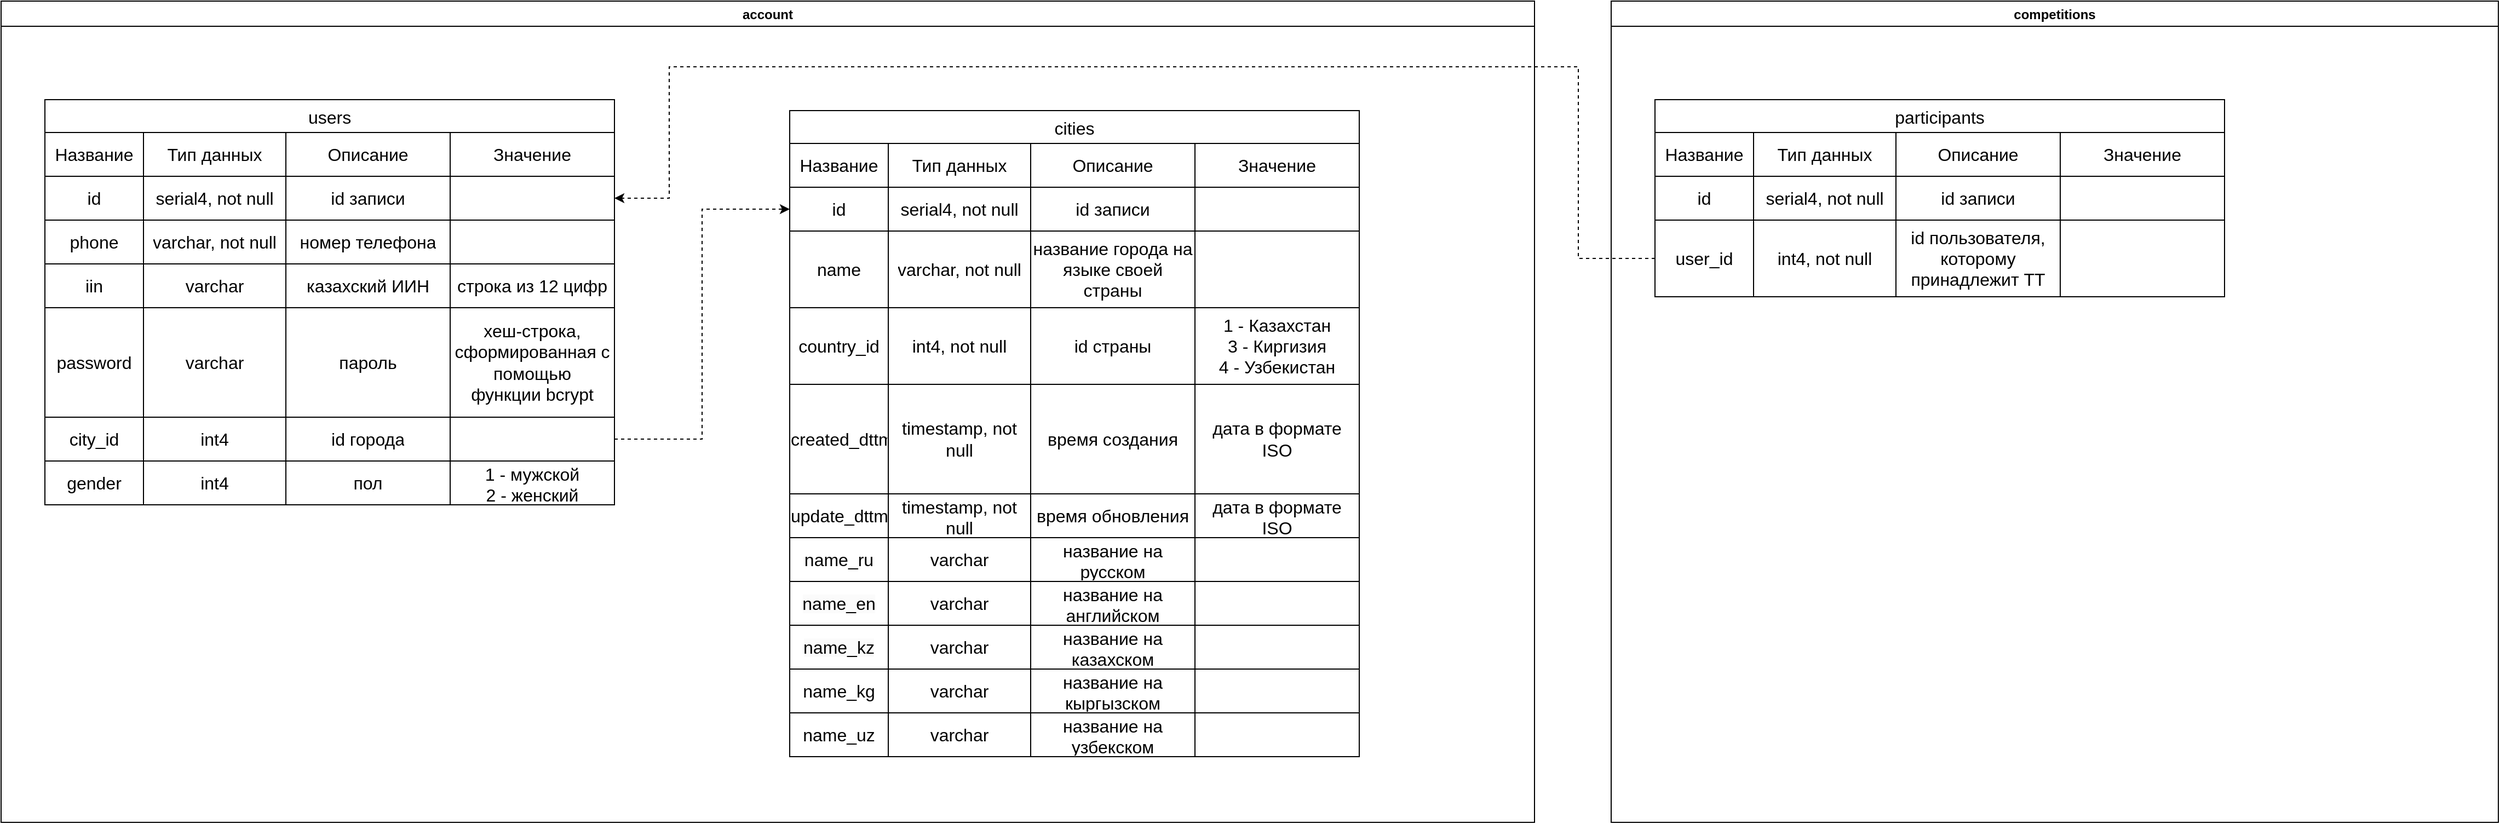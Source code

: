<mxfile version="22.1.0" type="github">
  <diagram name="Page-1" id="s9iHEeASPoNRu3L-WTxD">
    <mxGraphModel dx="3500" dy="1887" grid="1" gridSize="10" guides="1" tooltips="1" connect="1" arrows="1" fold="1" page="1" pageScale="1" pageWidth="1200" pageHeight="1920" math="0" shadow="0">
      <root>
        <mxCell id="0" />
        <mxCell id="1" parent="0" />
        <mxCell id="6F6NSymSrJlGYqcI9fX4-1" value="account" style="swimlane;" vertex="1" parent="1">
          <mxGeometry x="90" y="100" width="1400" height="750" as="geometry" />
        </mxCell>
        <mxCell id="6F6NSymSrJlGYqcI9fX4-2" value="users" style="shape=table;startSize=30;container=1;collapsible=0;childLayout=tableLayout;strokeColor=default;fontSize=16;" vertex="1" parent="6F6NSymSrJlGYqcI9fX4-1">
          <mxGeometry x="40" y="90" width="520" height="370" as="geometry" />
        </mxCell>
        <mxCell id="6F6NSymSrJlGYqcI9fX4-31" style="shape=tableRow;horizontal=0;startSize=0;swimlaneHead=0;swimlaneBody=0;strokeColor=inherit;top=0;left=0;bottom=0;right=0;collapsible=0;dropTarget=0;fillColor=none;points=[[0,0.5],[1,0.5]];portConstraint=eastwest;fontSize=16;" vertex="1" parent="6F6NSymSrJlGYqcI9fX4-2">
          <mxGeometry y="30" width="520" height="40" as="geometry" />
        </mxCell>
        <mxCell id="6F6NSymSrJlGYqcI9fX4-32" value="Название" style="shape=partialRectangle;html=1;whiteSpace=wrap;connectable=0;strokeColor=inherit;overflow=hidden;fillColor=none;top=0;left=0;bottom=0;right=0;pointerEvents=1;fontSize=16;" vertex="1" parent="6F6NSymSrJlGYqcI9fX4-31">
          <mxGeometry width="90" height="40" as="geometry">
            <mxRectangle width="90" height="40" as="alternateBounds" />
          </mxGeometry>
        </mxCell>
        <mxCell id="6F6NSymSrJlGYqcI9fX4-33" value="Тип данных" style="shape=partialRectangle;html=1;whiteSpace=wrap;connectable=0;strokeColor=inherit;overflow=hidden;fillColor=none;top=0;left=0;bottom=0;right=0;pointerEvents=1;fontSize=16;" vertex="1" parent="6F6NSymSrJlGYqcI9fX4-31">
          <mxGeometry x="90" width="130" height="40" as="geometry">
            <mxRectangle width="130" height="40" as="alternateBounds" />
          </mxGeometry>
        </mxCell>
        <mxCell id="6F6NSymSrJlGYqcI9fX4-34" value="Описание" style="shape=partialRectangle;html=1;whiteSpace=wrap;connectable=0;strokeColor=inherit;overflow=hidden;fillColor=none;top=0;left=0;bottom=0;right=0;pointerEvents=1;fontSize=16;" vertex="1" parent="6F6NSymSrJlGYqcI9fX4-31">
          <mxGeometry x="220" width="150" height="40" as="geometry">
            <mxRectangle width="150" height="40" as="alternateBounds" />
          </mxGeometry>
        </mxCell>
        <mxCell id="6F6NSymSrJlGYqcI9fX4-35" value="Значение" style="shape=partialRectangle;html=1;whiteSpace=wrap;connectable=0;strokeColor=inherit;overflow=hidden;fillColor=none;top=0;left=0;bottom=0;right=0;pointerEvents=1;fontSize=16;" vertex="1" parent="6F6NSymSrJlGYqcI9fX4-31">
          <mxGeometry x="370" width="150" height="40" as="geometry">
            <mxRectangle width="150" height="40" as="alternateBounds" />
          </mxGeometry>
        </mxCell>
        <mxCell id="6F6NSymSrJlGYqcI9fX4-3" value="" style="shape=tableRow;horizontal=0;startSize=0;swimlaneHead=0;swimlaneBody=0;strokeColor=inherit;top=0;left=0;bottom=0;right=0;collapsible=0;dropTarget=0;fillColor=none;points=[[0,0.5],[1,0.5]];portConstraint=eastwest;fontSize=16;" vertex="1" parent="6F6NSymSrJlGYqcI9fX4-2">
          <mxGeometry y="70" width="520" height="40" as="geometry" />
        </mxCell>
        <mxCell id="6F6NSymSrJlGYqcI9fX4-4" value="id" style="shape=partialRectangle;html=1;whiteSpace=wrap;connectable=0;strokeColor=inherit;overflow=hidden;fillColor=none;top=0;left=0;bottom=0;right=0;pointerEvents=1;fontSize=16;" vertex="1" parent="6F6NSymSrJlGYqcI9fX4-3">
          <mxGeometry width="90" height="40" as="geometry">
            <mxRectangle width="90" height="40" as="alternateBounds" />
          </mxGeometry>
        </mxCell>
        <mxCell id="6F6NSymSrJlGYqcI9fX4-5" value="serial4, not null" style="shape=partialRectangle;html=1;whiteSpace=wrap;connectable=0;strokeColor=inherit;overflow=hidden;fillColor=none;top=0;left=0;bottom=0;right=0;pointerEvents=1;fontSize=16;" vertex="1" parent="6F6NSymSrJlGYqcI9fX4-3">
          <mxGeometry x="90" width="130" height="40" as="geometry">
            <mxRectangle width="130" height="40" as="alternateBounds" />
          </mxGeometry>
        </mxCell>
        <mxCell id="6F6NSymSrJlGYqcI9fX4-25" value="id записи" style="shape=partialRectangle;html=1;whiteSpace=wrap;connectable=0;strokeColor=inherit;overflow=hidden;fillColor=none;top=0;left=0;bottom=0;right=0;pointerEvents=1;fontSize=16;" vertex="1" parent="6F6NSymSrJlGYqcI9fX4-3">
          <mxGeometry x="220" width="150" height="40" as="geometry">
            <mxRectangle width="150" height="40" as="alternateBounds" />
          </mxGeometry>
        </mxCell>
        <mxCell id="6F6NSymSrJlGYqcI9fX4-36" style="shape=partialRectangle;html=1;whiteSpace=wrap;connectable=0;strokeColor=inherit;overflow=hidden;fillColor=none;top=0;left=0;bottom=0;right=0;pointerEvents=1;fontSize=16;" vertex="1" parent="6F6NSymSrJlGYqcI9fX4-3">
          <mxGeometry x="370" width="150" height="40" as="geometry">
            <mxRectangle width="150" height="40" as="alternateBounds" />
          </mxGeometry>
        </mxCell>
        <mxCell id="6F6NSymSrJlGYqcI9fX4-7" value="" style="shape=tableRow;horizontal=0;startSize=0;swimlaneHead=0;swimlaneBody=0;strokeColor=inherit;top=0;left=0;bottom=0;right=0;collapsible=0;dropTarget=0;fillColor=none;points=[[0,0.5],[1,0.5]];portConstraint=eastwest;fontSize=16;" vertex="1" parent="6F6NSymSrJlGYqcI9fX4-2">
          <mxGeometry y="110" width="520" height="40" as="geometry" />
        </mxCell>
        <mxCell id="6F6NSymSrJlGYqcI9fX4-8" value="phone" style="shape=partialRectangle;html=1;whiteSpace=wrap;connectable=0;strokeColor=inherit;overflow=hidden;fillColor=none;top=0;left=0;bottom=0;right=0;pointerEvents=1;fontSize=16;" vertex="1" parent="6F6NSymSrJlGYqcI9fX4-7">
          <mxGeometry width="90" height="40" as="geometry">
            <mxRectangle width="90" height="40" as="alternateBounds" />
          </mxGeometry>
        </mxCell>
        <mxCell id="6F6NSymSrJlGYqcI9fX4-9" value="varchar, not null" style="shape=partialRectangle;html=1;whiteSpace=wrap;connectable=0;strokeColor=inherit;overflow=hidden;fillColor=none;top=0;left=0;bottom=0;right=0;pointerEvents=1;fontSize=16;" vertex="1" parent="6F6NSymSrJlGYqcI9fX4-7">
          <mxGeometry x="90" width="130" height="40" as="geometry">
            <mxRectangle width="130" height="40" as="alternateBounds" />
          </mxGeometry>
        </mxCell>
        <mxCell id="6F6NSymSrJlGYqcI9fX4-26" value="номер телефона" style="shape=partialRectangle;html=1;whiteSpace=wrap;connectable=0;strokeColor=inherit;overflow=hidden;fillColor=none;top=0;left=0;bottom=0;right=0;pointerEvents=1;fontSize=16;" vertex="1" parent="6F6NSymSrJlGYqcI9fX4-7">
          <mxGeometry x="220" width="150" height="40" as="geometry">
            <mxRectangle width="150" height="40" as="alternateBounds" />
          </mxGeometry>
        </mxCell>
        <mxCell id="6F6NSymSrJlGYqcI9fX4-37" style="shape=partialRectangle;html=1;whiteSpace=wrap;connectable=0;strokeColor=inherit;overflow=hidden;fillColor=none;top=0;left=0;bottom=0;right=0;pointerEvents=1;fontSize=16;" vertex="1" parent="6F6NSymSrJlGYqcI9fX4-7">
          <mxGeometry x="370" width="150" height="40" as="geometry">
            <mxRectangle width="150" height="40" as="alternateBounds" />
          </mxGeometry>
        </mxCell>
        <mxCell id="6F6NSymSrJlGYqcI9fX4-11" value="" style="shape=tableRow;horizontal=0;startSize=0;swimlaneHead=0;swimlaneBody=0;strokeColor=inherit;top=0;left=0;bottom=0;right=0;collapsible=0;dropTarget=0;fillColor=none;points=[[0,0.5],[1,0.5]];portConstraint=eastwest;fontSize=16;" vertex="1" parent="6F6NSymSrJlGYqcI9fX4-2">
          <mxGeometry y="150" width="520" height="40" as="geometry" />
        </mxCell>
        <mxCell id="6F6NSymSrJlGYqcI9fX4-12" value="iin" style="shape=partialRectangle;html=1;whiteSpace=wrap;connectable=0;strokeColor=inherit;overflow=hidden;fillColor=none;top=0;left=0;bottom=0;right=0;pointerEvents=1;fontSize=16;" vertex="1" parent="6F6NSymSrJlGYqcI9fX4-11">
          <mxGeometry width="90" height="40" as="geometry">
            <mxRectangle width="90" height="40" as="alternateBounds" />
          </mxGeometry>
        </mxCell>
        <mxCell id="6F6NSymSrJlGYqcI9fX4-13" value="varchar" style="shape=partialRectangle;html=1;whiteSpace=wrap;connectable=0;strokeColor=inherit;overflow=hidden;fillColor=none;top=0;left=0;bottom=0;right=0;pointerEvents=1;fontSize=16;" vertex="1" parent="6F6NSymSrJlGYqcI9fX4-11">
          <mxGeometry x="90" width="130" height="40" as="geometry">
            <mxRectangle width="130" height="40" as="alternateBounds" />
          </mxGeometry>
        </mxCell>
        <mxCell id="6F6NSymSrJlGYqcI9fX4-27" value="казахский ИИН" style="shape=partialRectangle;html=1;whiteSpace=wrap;connectable=0;strokeColor=inherit;overflow=hidden;fillColor=none;top=0;left=0;bottom=0;right=0;pointerEvents=1;fontSize=16;" vertex="1" parent="6F6NSymSrJlGYqcI9fX4-11">
          <mxGeometry x="220" width="150" height="40" as="geometry">
            <mxRectangle width="150" height="40" as="alternateBounds" />
          </mxGeometry>
        </mxCell>
        <mxCell id="6F6NSymSrJlGYqcI9fX4-38" value="строка из 12 цифр" style="shape=partialRectangle;html=1;whiteSpace=wrap;connectable=0;strokeColor=inherit;overflow=hidden;fillColor=none;top=0;left=0;bottom=0;right=0;pointerEvents=1;fontSize=16;" vertex="1" parent="6F6NSymSrJlGYqcI9fX4-11">
          <mxGeometry x="370" width="150" height="40" as="geometry">
            <mxRectangle width="150" height="40" as="alternateBounds" />
          </mxGeometry>
        </mxCell>
        <mxCell id="6F6NSymSrJlGYqcI9fX4-16" style="shape=tableRow;horizontal=0;startSize=0;swimlaneHead=0;swimlaneBody=0;strokeColor=inherit;top=0;left=0;bottom=0;right=0;collapsible=0;dropTarget=0;fillColor=none;points=[[0,0.5],[1,0.5]];portConstraint=eastwest;fontSize=16;" vertex="1" parent="6F6NSymSrJlGYqcI9fX4-2">
          <mxGeometry y="190" width="520" height="100" as="geometry" />
        </mxCell>
        <mxCell id="6F6NSymSrJlGYqcI9fX4-17" value="password" style="shape=partialRectangle;html=1;whiteSpace=wrap;connectable=0;strokeColor=inherit;overflow=hidden;fillColor=none;top=0;left=0;bottom=0;right=0;pointerEvents=1;fontSize=16;" vertex="1" parent="6F6NSymSrJlGYqcI9fX4-16">
          <mxGeometry width="90" height="100" as="geometry">
            <mxRectangle width="90" height="100" as="alternateBounds" />
          </mxGeometry>
        </mxCell>
        <mxCell id="6F6NSymSrJlGYqcI9fX4-18" value="varchar" style="shape=partialRectangle;html=1;whiteSpace=wrap;connectable=0;strokeColor=inherit;overflow=hidden;fillColor=none;top=0;left=0;bottom=0;right=0;pointerEvents=1;fontSize=16;" vertex="1" parent="6F6NSymSrJlGYqcI9fX4-16">
          <mxGeometry x="90" width="130" height="100" as="geometry">
            <mxRectangle width="130" height="100" as="alternateBounds" />
          </mxGeometry>
        </mxCell>
        <mxCell id="6F6NSymSrJlGYqcI9fX4-28" value="пароль" style="shape=partialRectangle;html=1;whiteSpace=wrap;connectable=0;strokeColor=inherit;overflow=hidden;fillColor=none;top=0;left=0;bottom=0;right=0;pointerEvents=1;fontSize=16;" vertex="1" parent="6F6NSymSrJlGYqcI9fX4-16">
          <mxGeometry x="220" width="150" height="100" as="geometry">
            <mxRectangle width="150" height="100" as="alternateBounds" />
          </mxGeometry>
        </mxCell>
        <mxCell id="6F6NSymSrJlGYqcI9fX4-39" value="хеш-строка, сформированная с помощью функции&amp;nbsp;bcrypt" style="shape=partialRectangle;html=1;whiteSpace=wrap;connectable=0;strokeColor=inherit;overflow=hidden;fillColor=none;top=0;left=0;bottom=0;right=0;pointerEvents=1;fontSize=16;" vertex="1" parent="6F6NSymSrJlGYqcI9fX4-16">
          <mxGeometry x="370" width="150" height="100" as="geometry">
            <mxRectangle width="150" height="100" as="alternateBounds" />
          </mxGeometry>
        </mxCell>
        <mxCell id="6F6NSymSrJlGYqcI9fX4-19" style="shape=tableRow;horizontal=0;startSize=0;swimlaneHead=0;swimlaneBody=0;strokeColor=inherit;top=0;left=0;bottom=0;right=0;collapsible=0;dropTarget=0;fillColor=none;points=[[0,0.5],[1,0.5]];portConstraint=eastwest;fontSize=16;" vertex="1" parent="6F6NSymSrJlGYqcI9fX4-2">
          <mxGeometry y="290" width="520" height="40" as="geometry" />
        </mxCell>
        <mxCell id="6F6NSymSrJlGYqcI9fX4-20" value="city_id" style="shape=partialRectangle;html=1;whiteSpace=wrap;connectable=0;strokeColor=inherit;overflow=hidden;fillColor=none;top=0;left=0;bottom=0;right=0;pointerEvents=1;fontSize=16;" vertex="1" parent="6F6NSymSrJlGYqcI9fX4-19">
          <mxGeometry width="90" height="40" as="geometry">
            <mxRectangle width="90" height="40" as="alternateBounds" />
          </mxGeometry>
        </mxCell>
        <mxCell id="6F6NSymSrJlGYqcI9fX4-21" value="int4" style="shape=partialRectangle;html=1;whiteSpace=wrap;connectable=0;strokeColor=inherit;overflow=hidden;fillColor=none;top=0;left=0;bottom=0;right=0;pointerEvents=1;fontSize=16;" vertex="1" parent="6F6NSymSrJlGYqcI9fX4-19">
          <mxGeometry x="90" width="130" height="40" as="geometry">
            <mxRectangle width="130" height="40" as="alternateBounds" />
          </mxGeometry>
        </mxCell>
        <mxCell id="6F6NSymSrJlGYqcI9fX4-29" value="id города" style="shape=partialRectangle;html=1;whiteSpace=wrap;connectable=0;strokeColor=inherit;overflow=hidden;fillColor=none;top=0;left=0;bottom=0;right=0;pointerEvents=1;fontSize=16;" vertex="1" parent="6F6NSymSrJlGYqcI9fX4-19">
          <mxGeometry x="220" width="150" height="40" as="geometry">
            <mxRectangle width="150" height="40" as="alternateBounds" />
          </mxGeometry>
        </mxCell>
        <mxCell id="6F6NSymSrJlGYqcI9fX4-40" style="shape=partialRectangle;html=1;whiteSpace=wrap;connectable=0;strokeColor=inherit;overflow=hidden;fillColor=none;top=0;left=0;bottom=0;right=0;pointerEvents=1;fontSize=16;" vertex="1" parent="6F6NSymSrJlGYqcI9fX4-19">
          <mxGeometry x="370" width="150" height="40" as="geometry">
            <mxRectangle width="150" height="40" as="alternateBounds" />
          </mxGeometry>
        </mxCell>
        <mxCell id="6F6NSymSrJlGYqcI9fX4-22" style="shape=tableRow;horizontal=0;startSize=0;swimlaneHead=0;swimlaneBody=0;strokeColor=inherit;top=0;left=0;bottom=0;right=0;collapsible=0;dropTarget=0;fillColor=none;points=[[0,0.5],[1,0.5]];portConstraint=eastwest;fontSize=16;" vertex="1" parent="6F6NSymSrJlGYqcI9fX4-2">
          <mxGeometry y="330" width="520" height="40" as="geometry" />
        </mxCell>
        <mxCell id="6F6NSymSrJlGYqcI9fX4-23" value="gender" style="shape=partialRectangle;html=1;whiteSpace=wrap;connectable=0;strokeColor=inherit;overflow=hidden;fillColor=none;top=0;left=0;bottom=0;right=0;pointerEvents=1;fontSize=16;" vertex="1" parent="6F6NSymSrJlGYqcI9fX4-22">
          <mxGeometry width="90" height="40" as="geometry">
            <mxRectangle width="90" height="40" as="alternateBounds" />
          </mxGeometry>
        </mxCell>
        <mxCell id="6F6NSymSrJlGYqcI9fX4-24" value="int4" style="shape=partialRectangle;html=1;whiteSpace=wrap;connectable=0;strokeColor=inherit;overflow=hidden;fillColor=none;top=0;left=0;bottom=0;right=0;pointerEvents=1;fontSize=16;" vertex="1" parent="6F6NSymSrJlGYqcI9fX4-22">
          <mxGeometry x="90" width="130" height="40" as="geometry">
            <mxRectangle width="130" height="40" as="alternateBounds" />
          </mxGeometry>
        </mxCell>
        <mxCell id="6F6NSymSrJlGYqcI9fX4-30" value="пол" style="shape=partialRectangle;html=1;whiteSpace=wrap;connectable=0;strokeColor=inherit;overflow=hidden;fillColor=none;top=0;left=0;bottom=0;right=0;pointerEvents=1;fontSize=16;" vertex="1" parent="6F6NSymSrJlGYqcI9fX4-22">
          <mxGeometry x="220" width="150" height="40" as="geometry">
            <mxRectangle width="150" height="40" as="alternateBounds" />
          </mxGeometry>
        </mxCell>
        <mxCell id="6F6NSymSrJlGYqcI9fX4-41" value="1 - мужской&lt;br&gt;2 - женский" style="shape=partialRectangle;html=1;whiteSpace=wrap;connectable=0;strokeColor=inherit;overflow=hidden;fillColor=none;top=0;left=0;bottom=0;right=0;pointerEvents=1;fontSize=16;" vertex="1" parent="6F6NSymSrJlGYqcI9fX4-22">
          <mxGeometry x="370" width="150" height="40" as="geometry">
            <mxRectangle width="150" height="40" as="alternateBounds" />
          </mxGeometry>
        </mxCell>
        <mxCell id="6F6NSymSrJlGYqcI9fX4-42" value="cities" style="shape=table;startSize=30;container=1;collapsible=0;childLayout=tableLayout;strokeColor=default;fontSize=16;" vertex="1" parent="6F6NSymSrJlGYqcI9fX4-1">
          <mxGeometry x="720" y="100" width="520" height="590.0" as="geometry" />
        </mxCell>
        <mxCell id="6F6NSymSrJlGYqcI9fX4-43" style="shape=tableRow;horizontal=0;startSize=0;swimlaneHead=0;swimlaneBody=0;strokeColor=inherit;top=0;left=0;bottom=0;right=0;collapsible=0;dropTarget=0;fillColor=none;points=[[0,0.5],[1,0.5]];portConstraint=eastwest;fontSize=16;" vertex="1" parent="6F6NSymSrJlGYqcI9fX4-42">
          <mxGeometry y="30" width="520" height="40" as="geometry" />
        </mxCell>
        <mxCell id="6F6NSymSrJlGYqcI9fX4-44" value="Название" style="shape=partialRectangle;html=1;whiteSpace=wrap;connectable=0;strokeColor=inherit;overflow=hidden;fillColor=none;top=0;left=0;bottom=0;right=0;pointerEvents=1;fontSize=16;" vertex="1" parent="6F6NSymSrJlGYqcI9fX4-43">
          <mxGeometry width="90" height="40" as="geometry">
            <mxRectangle width="90" height="40" as="alternateBounds" />
          </mxGeometry>
        </mxCell>
        <mxCell id="6F6NSymSrJlGYqcI9fX4-45" value="Тип данных" style="shape=partialRectangle;html=1;whiteSpace=wrap;connectable=0;strokeColor=inherit;overflow=hidden;fillColor=none;top=0;left=0;bottom=0;right=0;pointerEvents=1;fontSize=16;" vertex="1" parent="6F6NSymSrJlGYqcI9fX4-43">
          <mxGeometry x="90" width="130" height="40" as="geometry">
            <mxRectangle width="130" height="40" as="alternateBounds" />
          </mxGeometry>
        </mxCell>
        <mxCell id="6F6NSymSrJlGYqcI9fX4-46" value="Описание" style="shape=partialRectangle;html=1;whiteSpace=wrap;connectable=0;strokeColor=inherit;overflow=hidden;fillColor=none;top=0;left=0;bottom=0;right=0;pointerEvents=1;fontSize=16;" vertex="1" parent="6F6NSymSrJlGYqcI9fX4-43">
          <mxGeometry x="220" width="150" height="40" as="geometry">
            <mxRectangle width="150" height="40" as="alternateBounds" />
          </mxGeometry>
        </mxCell>
        <mxCell id="6F6NSymSrJlGYqcI9fX4-47" value="Значение" style="shape=partialRectangle;html=1;whiteSpace=wrap;connectable=0;strokeColor=inherit;overflow=hidden;fillColor=none;top=0;left=0;bottom=0;right=0;pointerEvents=1;fontSize=16;" vertex="1" parent="6F6NSymSrJlGYqcI9fX4-43">
          <mxGeometry x="370" width="150" height="40" as="geometry">
            <mxRectangle width="150" height="40" as="alternateBounds" />
          </mxGeometry>
        </mxCell>
        <mxCell id="6F6NSymSrJlGYqcI9fX4-48" value="" style="shape=tableRow;horizontal=0;startSize=0;swimlaneHead=0;swimlaneBody=0;strokeColor=inherit;top=0;left=0;bottom=0;right=0;collapsible=0;dropTarget=0;fillColor=none;points=[[0,0.5],[1,0.5]];portConstraint=eastwest;fontSize=16;" vertex="1" parent="6F6NSymSrJlGYqcI9fX4-42">
          <mxGeometry y="70" width="520" height="40" as="geometry" />
        </mxCell>
        <mxCell id="6F6NSymSrJlGYqcI9fX4-49" value="id" style="shape=partialRectangle;html=1;whiteSpace=wrap;connectable=0;strokeColor=inherit;overflow=hidden;fillColor=none;top=0;left=0;bottom=0;right=0;pointerEvents=1;fontSize=16;" vertex="1" parent="6F6NSymSrJlGYqcI9fX4-48">
          <mxGeometry width="90" height="40" as="geometry">
            <mxRectangle width="90" height="40" as="alternateBounds" />
          </mxGeometry>
        </mxCell>
        <mxCell id="6F6NSymSrJlGYqcI9fX4-50" value="serial4, not null" style="shape=partialRectangle;html=1;whiteSpace=wrap;connectable=0;strokeColor=inherit;overflow=hidden;fillColor=none;top=0;left=0;bottom=0;right=0;pointerEvents=1;fontSize=16;" vertex="1" parent="6F6NSymSrJlGYqcI9fX4-48">
          <mxGeometry x="90" width="130" height="40" as="geometry">
            <mxRectangle width="130" height="40" as="alternateBounds" />
          </mxGeometry>
        </mxCell>
        <mxCell id="6F6NSymSrJlGYqcI9fX4-51" value="id записи" style="shape=partialRectangle;html=1;whiteSpace=wrap;connectable=0;strokeColor=inherit;overflow=hidden;fillColor=none;top=0;left=0;bottom=0;right=0;pointerEvents=1;fontSize=16;" vertex="1" parent="6F6NSymSrJlGYqcI9fX4-48">
          <mxGeometry x="220" width="150" height="40" as="geometry">
            <mxRectangle width="150" height="40" as="alternateBounds" />
          </mxGeometry>
        </mxCell>
        <mxCell id="6F6NSymSrJlGYqcI9fX4-52" style="shape=partialRectangle;html=1;whiteSpace=wrap;connectable=0;strokeColor=inherit;overflow=hidden;fillColor=none;top=0;left=0;bottom=0;right=0;pointerEvents=1;fontSize=16;" vertex="1" parent="6F6NSymSrJlGYqcI9fX4-48">
          <mxGeometry x="370" width="150" height="40" as="geometry">
            <mxRectangle width="150" height="40" as="alternateBounds" />
          </mxGeometry>
        </mxCell>
        <mxCell id="6F6NSymSrJlGYqcI9fX4-53" value="" style="shape=tableRow;horizontal=0;startSize=0;swimlaneHead=0;swimlaneBody=0;strokeColor=inherit;top=0;left=0;bottom=0;right=0;collapsible=0;dropTarget=0;fillColor=none;points=[[0,0.5],[1,0.5]];portConstraint=eastwest;fontSize=16;" vertex="1" parent="6F6NSymSrJlGYqcI9fX4-42">
          <mxGeometry y="110" width="520" height="70" as="geometry" />
        </mxCell>
        <mxCell id="6F6NSymSrJlGYqcI9fX4-54" value="name" style="shape=partialRectangle;html=1;whiteSpace=wrap;connectable=0;strokeColor=inherit;overflow=hidden;fillColor=none;top=0;left=0;bottom=0;right=0;pointerEvents=1;fontSize=16;" vertex="1" parent="6F6NSymSrJlGYqcI9fX4-53">
          <mxGeometry width="90" height="70" as="geometry">
            <mxRectangle width="90" height="70" as="alternateBounds" />
          </mxGeometry>
        </mxCell>
        <mxCell id="6F6NSymSrJlGYqcI9fX4-55" value="varchar, not null" style="shape=partialRectangle;html=1;whiteSpace=wrap;connectable=0;strokeColor=inherit;overflow=hidden;fillColor=none;top=0;left=0;bottom=0;right=0;pointerEvents=1;fontSize=16;" vertex="1" parent="6F6NSymSrJlGYqcI9fX4-53">
          <mxGeometry x="90" width="130" height="70" as="geometry">
            <mxRectangle width="130" height="70" as="alternateBounds" />
          </mxGeometry>
        </mxCell>
        <mxCell id="6F6NSymSrJlGYqcI9fX4-56" value="название города на языке своей страны" style="shape=partialRectangle;html=1;whiteSpace=wrap;connectable=0;strokeColor=inherit;overflow=hidden;fillColor=none;top=0;left=0;bottom=0;right=0;pointerEvents=1;fontSize=16;" vertex="1" parent="6F6NSymSrJlGYqcI9fX4-53">
          <mxGeometry x="220" width="150" height="70" as="geometry">
            <mxRectangle width="150" height="70" as="alternateBounds" />
          </mxGeometry>
        </mxCell>
        <mxCell id="6F6NSymSrJlGYqcI9fX4-57" style="shape=partialRectangle;html=1;whiteSpace=wrap;connectable=0;strokeColor=inherit;overflow=hidden;fillColor=none;top=0;left=0;bottom=0;right=0;pointerEvents=1;fontSize=16;" vertex="1" parent="6F6NSymSrJlGYqcI9fX4-53">
          <mxGeometry x="370" width="150" height="70" as="geometry">
            <mxRectangle width="150" height="70" as="alternateBounds" />
          </mxGeometry>
        </mxCell>
        <mxCell id="6F6NSymSrJlGYqcI9fX4-58" value="" style="shape=tableRow;horizontal=0;startSize=0;swimlaneHead=0;swimlaneBody=0;strokeColor=inherit;top=0;left=0;bottom=0;right=0;collapsible=0;dropTarget=0;fillColor=none;points=[[0,0.5],[1,0.5]];portConstraint=eastwest;fontSize=16;" vertex="1" parent="6F6NSymSrJlGYqcI9fX4-42">
          <mxGeometry y="180" width="520" height="70" as="geometry" />
        </mxCell>
        <mxCell id="6F6NSymSrJlGYqcI9fX4-59" value="country_id" style="shape=partialRectangle;html=1;whiteSpace=wrap;connectable=0;strokeColor=inherit;overflow=hidden;fillColor=none;top=0;left=0;bottom=0;right=0;pointerEvents=1;fontSize=16;" vertex="1" parent="6F6NSymSrJlGYqcI9fX4-58">
          <mxGeometry width="90" height="70" as="geometry">
            <mxRectangle width="90" height="70" as="alternateBounds" />
          </mxGeometry>
        </mxCell>
        <mxCell id="6F6NSymSrJlGYqcI9fX4-60" value="int4, not null" style="shape=partialRectangle;html=1;whiteSpace=wrap;connectable=0;strokeColor=inherit;overflow=hidden;fillColor=none;top=0;left=0;bottom=0;right=0;pointerEvents=1;fontSize=16;" vertex="1" parent="6F6NSymSrJlGYqcI9fX4-58">
          <mxGeometry x="90" width="130" height="70" as="geometry">
            <mxRectangle width="130" height="70" as="alternateBounds" />
          </mxGeometry>
        </mxCell>
        <mxCell id="6F6NSymSrJlGYqcI9fX4-61" value="id страны" style="shape=partialRectangle;html=1;whiteSpace=wrap;connectable=0;strokeColor=inherit;overflow=hidden;fillColor=none;top=0;left=0;bottom=0;right=0;pointerEvents=1;fontSize=16;" vertex="1" parent="6F6NSymSrJlGYqcI9fX4-58">
          <mxGeometry x="220" width="150" height="70" as="geometry">
            <mxRectangle width="150" height="70" as="alternateBounds" />
          </mxGeometry>
        </mxCell>
        <mxCell id="6F6NSymSrJlGYqcI9fX4-62" value="1 - Казахстан&lt;br&gt;3 - Киргизия&lt;br&gt;4 - Узбекистан" style="shape=partialRectangle;html=1;whiteSpace=wrap;connectable=0;strokeColor=inherit;overflow=hidden;fillColor=none;top=0;left=0;bottom=0;right=0;pointerEvents=1;fontSize=16;" vertex="1" parent="6F6NSymSrJlGYqcI9fX4-58">
          <mxGeometry x="370" width="150" height="70" as="geometry">
            <mxRectangle width="150" height="70" as="alternateBounds" />
          </mxGeometry>
        </mxCell>
        <mxCell id="6F6NSymSrJlGYqcI9fX4-63" style="shape=tableRow;horizontal=0;startSize=0;swimlaneHead=0;swimlaneBody=0;strokeColor=inherit;top=0;left=0;bottom=0;right=0;collapsible=0;dropTarget=0;fillColor=none;points=[[0,0.5],[1,0.5]];portConstraint=eastwest;fontSize=16;" vertex="1" parent="6F6NSymSrJlGYqcI9fX4-42">
          <mxGeometry y="250" width="520" height="100" as="geometry" />
        </mxCell>
        <mxCell id="6F6NSymSrJlGYqcI9fX4-64" value="created_dttm" style="shape=partialRectangle;html=1;whiteSpace=wrap;connectable=0;strokeColor=inherit;overflow=hidden;fillColor=none;top=0;left=0;bottom=0;right=0;pointerEvents=1;fontSize=16;" vertex="1" parent="6F6NSymSrJlGYqcI9fX4-63">
          <mxGeometry width="90" height="100" as="geometry">
            <mxRectangle width="90" height="100" as="alternateBounds" />
          </mxGeometry>
        </mxCell>
        <mxCell id="6F6NSymSrJlGYqcI9fX4-65" value="timestamp, not null" style="shape=partialRectangle;html=1;whiteSpace=wrap;connectable=0;strokeColor=inherit;overflow=hidden;fillColor=none;top=0;left=0;bottom=0;right=0;pointerEvents=1;fontSize=16;" vertex="1" parent="6F6NSymSrJlGYqcI9fX4-63">
          <mxGeometry x="90" width="130" height="100" as="geometry">
            <mxRectangle width="130" height="100" as="alternateBounds" />
          </mxGeometry>
        </mxCell>
        <mxCell id="6F6NSymSrJlGYqcI9fX4-66" value="время создания" style="shape=partialRectangle;html=1;whiteSpace=wrap;connectable=0;strokeColor=inherit;overflow=hidden;fillColor=none;top=0;left=0;bottom=0;right=0;pointerEvents=1;fontSize=16;" vertex="1" parent="6F6NSymSrJlGYqcI9fX4-63">
          <mxGeometry x="220" width="150" height="100" as="geometry">
            <mxRectangle width="150" height="100" as="alternateBounds" />
          </mxGeometry>
        </mxCell>
        <mxCell id="6F6NSymSrJlGYqcI9fX4-67" value="дата в формате ISO" style="shape=partialRectangle;html=1;whiteSpace=wrap;connectable=0;strokeColor=inherit;overflow=hidden;fillColor=none;top=0;left=0;bottom=0;right=0;pointerEvents=1;fontSize=16;" vertex="1" parent="6F6NSymSrJlGYqcI9fX4-63">
          <mxGeometry x="370" width="150" height="100" as="geometry">
            <mxRectangle width="150" height="100" as="alternateBounds" />
          </mxGeometry>
        </mxCell>
        <mxCell id="6F6NSymSrJlGYqcI9fX4-68" style="shape=tableRow;horizontal=0;startSize=0;swimlaneHead=0;swimlaneBody=0;strokeColor=inherit;top=0;left=0;bottom=0;right=0;collapsible=0;dropTarget=0;fillColor=none;points=[[0,0.5],[1,0.5]];portConstraint=eastwest;fontSize=16;" vertex="1" parent="6F6NSymSrJlGYqcI9fX4-42">
          <mxGeometry y="350" width="520" height="40" as="geometry" />
        </mxCell>
        <mxCell id="6F6NSymSrJlGYqcI9fX4-69" value="update_dttm" style="shape=partialRectangle;html=1;whiteSpace=wrap;connectable=0;strokeColor=inherit;overflow=hidden;fillColor=none;top=0;left=0;bottom=0;right=0;pointerEvents=1;fontSize=16;" vertex="1" parent="6F6NSymSrJlGYqcI9fX4-68">
          <mxGeometry width="90" height="40" as="geometry">
            <mxRectangle width="90" height="40" as="alternateBounds" />
          </mxGeometry>
        </mxCell>
        <mxCell id="6F6NSymSrJlGYqcI9fX4-70" value="timestamp, not null" style="shape=partialRectangle;html=1;whiteSpace=wrap;connectable=0;strokeColor=inherit;overflow=hidden;fillColor=none;top=0;left=0;bottom=0;right=0;pointerEvents=1;fontSize=16;" vertex="1" parent="6F6NSymSrJlGYqcI9fX4-68">
          <mxGeometry x="90" width="130" height="40" as="geometry">
            <mxRectangle width="130" height="40" as="alternateBounds" />
          </mxGeometry>
        </mxCell>
        <mxCell id="6F6NSymSrJlGYqcI9fX4-71" value="время обновления" style="shape=partialRectangle;html=1;whiteSpace=wrap;connectable=0;strokeColor=inherit;overflow=hidden;fillColor=none;top=0;left=0;bottom=0;right=0;pointerEvents=1;fontSize=16;" vertex="1" parent="6F6NSymSrJlGYqcI9fX4-68">
          <mxGeometry x="220" width="150" height="40" as="geometry">
            <mxRectangle width="150" height="40" as="alternateBounds" />
          </mxGeometry>
        </mxCell>
        <mxCell id="6F6NSymSrJlGYqcI9fX4-72" value="дата в формате ISO" style="shape=partialRectangle;html=1;whiteSpace=wrap;connectable=0;strokeColor=inherit;overflow=hidden;fillColor=none;top=0;left=0;bottom=0;right=0;pointerEvents=1;fontSize=16;" vertex="1" parent="6F6NSymSrJlGYqcI9fX4-68">
          <mxGeometry x="370" width="150" height="40" as="geometry">
            <mxRectangle width="150" height="40" as="alternateBounds" />
          </mxGeometry>
        </mxCell>
        <mxCell id="6F6NSymSrJlGYqcI9fX4-73" style="shape=tableRow;horizontal=0;startSize=0;swimlaneHead=0;swimlaneBody=0;strokeColor=inherit;top=0;left=0;bottom=0;right=0;collapsible=0;dropTarget=0;fillColor=none;points=[[0,0.5],[1,0.5]];portConstraint=eastwest;fontSize=16;" vertex="1" parent="6F6NSymSrJlGYqcI9fX4-42">
          <mxGeometry y="390" width="520" height="40" as="geometry" />
        </mxCell>
        <mxCell id="6F6NSymSrJlGYqcI9fX4-74" value="name_ru" style="shape=partialRectangle;html=1;whiteSpace=wrap;connectable=0;strokeColor=inherit;overflow=hidden;fillColor=none;top=0;left=0;bottom=0;right=0;pointerEvents=1;fontSize=16;" vertex="1" parent="6F6NSymSrJlGYqcI9fX4-73">
          <mxGeometry width="90" height="40" as="geometry">
            <mxRectangle width="90" height="40" as="alternateBounds" />
          </mxGeometry>
        </mxCell>
        <mxCell id="6F6NSymSrJlGYqcI9fX4-75" value="varchar" style="shape=partialRectangle;html=1;whiteSpace=wrap;connectable=0;strokeColor=inherit;overflow=hidden;fillColor=none;top=0;left=0;bottom=0;right=0;pointerEvents=1;fontSize=16;" vertex="1" parent="6F6NSymSrJlGYqcI9fX4-73">
          <mxGeometry x="90" width="130" height="40" as="geometry">
            <mxRectangle width="130" height="40" as="alternateBounds" />
          </mxGeometry>
        </mxCell>
        <mxCell id="6F6NSymSrJlGYqcI9fX4-76" value="название на русском" style="shape=partialRectangle;html=1;whiteSpace=wrap;connectable=0;strokeColor=inherit;overflow=hidden;fillColor=none;top=0;left=0;bottom=0;right=0;pointerEvents=1;fontSize=16;" vertex="1" parent="6F6NSymSrJlGYqcI9fX4-73">
          <mxGeometry x="220" width="150" height="40" as="geometry">
            <mxRectangle width="150" height="40" as="alternateBounds" />
          </mxGeometry>
        </mxCell>
        <mxCell id="6F6NSymSrJlGYqcI9fX4-77" value="" style="shape=partialRectangle;html=1;whiteSpace=wrap;connectable=0;strokeColor=inherit;overflow=hidden;fillColor=none;top=0;left=0;bottom=0;right=0;pointerEvents=1;fontSize=16;" vertex="1" parent="6F6NSymSrJlGYqcI9fX4-73">
          <mxGeometry x="370" width="150" height="40" as="geometry">
            <mxRectangle width="150" height="40" as="alternateBounds" />
          </mxGeometry>
        </mxCell>
        <mxCell id="6F6NSymSrJlGYqcI9fX4-93" style="shape=tableRow;horizontal=0;startSize=0;swimlaneHead=0;swimlaneBody=0;strokeColor=inherit;top=0;left=0;bottom=0;right=0;collapsible=0;dropTarget=0;fillColor=none;points=[[0,0.5],[1,0.5]];portConstraint=eastwest;fontSize=16;" vertex="1" parent="6F6NSymSrJlGYqcI9fX4-42">
          <mxGeometry y="430" width="520" height="40" as="geometry" />
        </mxCell>
        <mxCell id="6F6NSymSrJlGYqcI9fX4-94" value="&lt;span style=&quot;color: rgb(0, 0, 0); font-family: Helvetica; font-size: 16px; font-style: normal; font-variant-ligatures: normal; font-variant-caps: normal; font-weight: 400; letter-spacing: normal; orphans: 2; text-align: center; text-indent: 0px; text-transform: none; widows: 2; word-spacing: 0px; -webkit-text-stroke-width: 0px; background-color: rgb(251, 251, 251); text-decoration-thickness: initial; text-decoration-style: initial; text-decoration-color: initial; float: none; display: inline !important;&quot;&gt;name_en&lt;/span&gt;" style="shape=partialRectangle;html=1;whiteSpace=wrap;connectable=0;strokeColor=inherit;overflow=hidden;fillColor=none;top=0;left=0;bottom=0;right=0;pointerEvents=1;fontSize=16;" vertex="1" parent="6F6NSymSrJlGYqcI9fX4-93">
          <mxGeometry width="90" height="40" as="geometry">
            <mxRectangle width="90" height="40" as="alternateBounds" />
          </mxGeometry>
        </mxCell>
        <mxCell id="6F6NSymSrJlGYqcI9fX4-95" value="varchar" style="shape=partialRectangle;html=1;whiteSpace=wrap;connectable=0;strokeColor=inherit;overflow=hidden;fillColor=none;top=0;left=0;bottom=0;right=0;pointerEvents=1;fontSize=16;" vertex="1" parent="6F6NSymSrJlGYqcI9fX4-93">
          <mxGeometry x="90" width="130" height="40" as="geometry">
            <mxRectangle width="130" height="40" as="alternateBounds" />
          </mxGeometry>
        </mxCell>
        <mxCell id="6F6NSymSrJlGYqcI9fX4-96" value="название на английском" style="shape=partialRectangle;html=1;whiteSpace=wrap;connectable=0;strokeColor=inherit;overflow=hidden;fillColor=none;top=0;left=0;bottom=0;right=0;pointerEvents=1;fontSize=16;" vertex="1" parent="6F6NSymSrJlGYqcI9fX4-93">
          <mxGeometry x="220" width="150" height="40" as="geometry">
            <mxRectangle width="150" height="40" as="alternateBounds" />
          </mxGeometry>
        </mxCell>
        <mxCell id="6F6NSymSrJlGYqcI9fX4-97" style="shape=partialRectangle;html=1;whiteSpace=wrap;connectable=0;strokeColor=inherit;overflow=hidden;fillColor=none;top=0;left=0;bottom=0;right=0;pointerEvents=1;fontSize=16;" vertex="1" parent="6F6NSymSrJlGYqcI9fX4-93">
          <mxGeometry x="370" width="150" height="40" as="geometry">
            <mxRectangle width="150" height="40" as="alternateBounds" />
          </mxGeometry>
        </mxCell>
        <mxCell id="6F6NSymSrJlGYqcI9fX4-88" style="shape=tableRow;horizontal=0;startSize=0;swimlaneHead=0;swimlaneBody=0;strokeColor=inherit;top=0;left=0;bottom=0;right=0;collapsible=0;dropTarget=0;fillColor=none;points=[[0,0.5],[1,0.5]];portConstraint=eastwest;fontSize=16;" vertex="1" parent="6F6NSymSrJlGYqcI9fX4-42">
          <mxGeometry y="470" width="520" height="40" as="geometry" />
        </mxCell>
        <mxCell id="6F6NSymSrJlGYqcI9fX4-89" value="&lt;span style=&quot;color: rgb(0, 0, 0); font-family: Helvetica; font-size: 16px; font-style: normal; font-variant-ligatures: normal; font-variant-caps: normal; font-weight: 400; letter-spacing: normal; orphans: 2; text-align: center; text-indent: 0px; text-transform: none; widows: 2; word-spacing: 0px; -webkit-text-stroke-width: 0px; background-color: rgb(251, 251, 251); text-decoration-thickness: initial; text-decoration-style: initial; text-decoration-color: initial; float: none; display: inline !important;&quot;&gt;name_kz&lt;/span&gt;" style="shape=partialRectangle;html=1;whiteSpace=wrap;connectable=0;strokeColor=inherit;overflow=hidden;fillColor=none;top=0;left=0;bottom=0;right=0;pointerEvents=1;fontSize=16;" vertex="1" parent="6F6NSymSrJlGYqcI9fX4-88">
          <mxGeometry width="90" height="40" as="geometry">
            <mxRectangle width="90" height="40" as="alternateBounds" />
          </mxGeometry>
        </mxCell>
        <mxCell id="6F6NSymSrJlGYqcI9fX4-90" value="varchar" style="shape=partialRectangle;html=1;whiteSpace=wrap;connectable=0;strokeColor=inherit;overflow=hidden;fillColor=none;top=0;left=0;bottom=0;right=0;pointerEvents=1;fontSize=16;" vertex="1" parent="6F6NSymSrJlGYqcI9fX4-88">
          <mxGeometry x="90" width="130" height="40" as="geometry">
            <mxRectangle width="130" height="40" as="alternateBounds" />
          </mxGeometry>
        </mxCell>
        <mxCell id="6F6NSymSrJlGYqcI9fX4-91" value="название на казахском" style="shape=partialRectangle;html=1;whiteSpace=wrap;connectable=0;strokeColor=inherit;overflow=hidden;fillColor=none;top=0;left=0;bottom=0;right=0;pointerEvents=1;fontSize=16;" vertex="1" parent="6F6NSymSrJlGYqcI9fX4-88">
          <mxGeometry x="220" width="150" height="40" as="geometry">
            <mxRectangle width="150" height="40" as="alternateBounds" />
          </mxGeometry>
        </mxCell>
        <mxCell id="6F6NSymSrJlGYqcI9fX4-92" style="shape=partialRectangle;html=1;whiteSpace=wrap;connectable=0;strokeColor=inherit;overflow=hidden;fillColor=none;top=0;left=0;bottom=0;right=0;pointerEvents=1;fontSize=16;" vertex="1" parent="6F6NSymSrJlGYqcI9fX4-88">
          <mxGeometry x="370" width="150" height="40" as="geometry">
            <mxRectangle width="150" height="40" as="alternateBounds" />
          </mxGeometry>
        </mxCell>
        <mxCell id="6F6NSymSrJlGYqcI9fX4-83" style="shape=tableRow;horizontal=0;startSize=0;swimlaneHead=0;swimlaneBody=0;strokeColor=inherit;top=0;left=0;bottom=0;right=0;collapsible=0;dropTarget=0;fillColor=none;points=[[0,0.5],[1,0.5]];portConstraint=eastwest;fontSize=16;" vertex="1" parent="6F6NSymSrJlGYqcI9fX4-42">
          <mxGeometry y="510" width="520" height="40" as="geometry" />
        </mxCell>
        <mxCell id="6F6NSymSrJlGYqcI9fX4-84" value="name_kg" style="shape=partialRectangle;html=1;whiteSpace=wrap;connectable=0;strokeColor=inherit;overflow=hidden;fillColor=none;top=0;left=0;bottom=0;right=0;pointerEvents=1;fontSize=16;" vertex="1" parent="6F6NSymSrJlGYqcI9fX4-83">
          <mxGeometry width="90" height="40" as="geometry">
            <mxRectangle width="90" height="40" as="alternateBounds" />
          </mxGeometry>
        </mxCell>
        <mxCell id="6F6NSymSrJlGYqcI9fX4-85" value="varchar" style="shape=partialRectangle;html=1;whiteSpace=wrap;connectable=0;strokeColor=inherit;overflow=hidden;fillColor=none;top=0;left=0;bottom=0;right=0;pointerEvents=1;fontSize=16;" vertex="1" parent="6F6NSymSrJlGYqcI9fX4-83">
          <mxGeometry x="90" width="130" height="40" as="geometry">
            <mxRectangle width="130" height="40" as="alternateBounds" />
          </mxGeometry>
        </mxCell>
        <mxCell id="6F6NSymSrJlGYqcI9fX4-86" value="название на кыргызском" style="shape=partialRectangle;html=1;whiteSpace=wrap;connectable=0;strokeColor=inherit;overflow=hidden;fillColor=none;top=0;left=0;bottom=0;right=0;pointerEvents=1;fontSize=16;" vertex="1" parent="6F6NSymSrJlGYqcI9fX4-83">
          <mxGeometry x="220" width="150" height="40" as="geometry">
            <mxRectangle width="150" height="40" as="alternateBounds" />
          </mxGeometry>
        </mxCell>
        <mxCell id="6F6NSymSrJlGYqcI9fX4-87" style="shape=partialRectangle;html=1;whiteSpace=wrap;connectable=0;strokeColor=inherit;overflow=hidden;fillColor=none;top=0;left=0;bottom=0;right=0;pointerEvents=1;fontSize=16;" vertex="1" parent="6F6NSymSrJlGYqcI9fX4-83">
          <mxGeometry x="370" width="150" height="40" as="geometry">
            <mxRectangle width="150" height="40" as="alternateBounds" />
          </mxGeometry>
        </mxCell>
        <mxCell id="6F6NSymSrJlGYqcI9fX4-78" style="shape=tableRow;horizontal=0;startSize=0;swimlaneHead=0;swimlaneBody=0;strokeColor=inherit;top=0;left=0;bottom=0;right=0;collapsible=0;dropTarget=0;fillColor=none;points=[[0,0.5],[1,0.5]];portConstraint=eastwest;fontSize=16;" vertex="1" parent="6F6NSymSrJlGYqcI9fX4-42">
          <mxGeometry y="550" width="520" height="40" as="geometry" />
        </mxCell>
        <mxCell id="6F6NSymSrJlGYqcI9fX4-79" value="name_uz" style="shape=partialRectangle;html=1;whiteSpace=wrap;connectable=0;strokeColor=inherit;overflow=hidden;fillColor=none;top=0;left=0;bottom=0;right=0;pointerEvents=1;fontSize=16;" vertex="1" parent="6F6NSymSrJlGYqcI9fX4-78">
          <mxGeometry width="90" height="40" as="geometry">
            <mxRectangle width="90" height="40" as="alternateBounds" />
          </mxGeometry>
        </mxCell>
        <mxCell id="6F6NSymSrJlGYqcI9fX4-80" value="varchar" style="shape=partialRectangle;html=1;whiteSpace=wrap;connectable=0;strokeColor=inherit;overflow=hidden;fillColor=none;top=0;left=0;bottom=0;right=0;pointerEvents=1;fontSize=16;" vertex="1" parent="6F6NSymSrJlGYqcI9fX4-78">
          <mxGeometry x="90" width="130" height="40" as="geometry">
            <mxRectangle width="130" height="40" as="alternateBounds" />
          </mxGeometry>
        </mxCell>
        <mxCell id="6F6NSymSrJlGYqcI9fX4-81" value="название на узбекском" style="shape=partialRectangle;html=1;whiteSpace=wrap;connectable=0;strokeColor=inherit;overflow=hidden;fillColor=none;top=0;left=0;bottom=0;right=0;pointerEvents=1;fontSize=16;" vertex="1" parent="6F6NSymSrJlGYqcI9fX4-78">
          <mxGeometry x="220" width="150" height="40" as="geometry">
            <mxRectangle width="150" height="40" as="alternateBounds" />
          </mxGeometry>
        </mxCell>
        <mxCell id="6F6NSymSrJlGYqcI9fX4-82" style="shape=partialRectangle;html=1;whiteSpace=wrap;connectable=0;strokeColor=inherit;overflow=hidden;fillColor=none;top=0;left=0;bottom=0;right=0;pointerEvents=1;fontSize=16;" vertex="1" parent="6F6NSymSrJlGYqcI9fX4-78">
          <mxGeometry x="370" width="150" height="40" as="geometry">
            <mxRectangle width="150" height="40" as="alternateBounds" />
          </mxGeometry>
        </mxCell>
        <mxCell id="6F6NSymSrJlGYqcI9fX4-98" style="edgeStyle=orthogonalEdgeStyle;rounded=0;orthogonalLoop=1;jettySize=auto;html=1;dashed=1;" edge="1" parent="6F6NSymSrJlGYqcI9fX4-1" source="6F6NSymSrJlGYqcI9fX4-19" target="6F6NSymSrJlGYqcI9fX4-48">
          <mxGeometry relative="1" as="geometry" />
        </mxCell>
        <mxCell id="6F6NSymSrJlGYqcI9fX4-99" value="competitions" style="swimlane;" vertex="1" parent="1">
          <mxGeometry x="1560" y="100" width="810" height="750" as="geometry" />
        </mxCell>
        <mxCell id="6F6NSymSrJlGYqcI9fX4-100" value="participants" style="shape=table;startSize=30;container=1;collapsible=0;childLayout=tableLayout;strokeColor=default;fontSize=16;" vertex="1" parent="6F6NSymSrJlGYqcI9fX4-99">
          <mxGeometry x="40" y="90" width="520" height="180.0" as="geometry" />
        </mxCell>
        <mxCell id="6F6NSymSrJlGYqcI9fX4-101" style="shape=tableRow;horizontal=0;startSize=0;swimlaneHead=0;swimlaneBody=0;strokeColor=inherit;top=0;left=0;bottom=0;right=0;collapsible=0;dropTarget=0;fillColor=none;points=[[0,0.5],[1,0.5]];portConstraint=eastwest;fontSize=16;" vertex="1" parent="6F6NSymSrJlGYqcI9fX4-100">
          <mxGeometry y="30" width="520" height="40" as="geometry" />
        </mxCell>
        <mxCell id="6F6NSymSrJlGYqcI9fX4-102" value="Название" style="shape=partialRectangle;html=1;whiteSpace=wrap;connectable=0;strokeColor=inherit;overflow=hidden;fillColor=none;top=0;left=0;bottom=0;right=0;pointerEvents=1;fontSize=16;" vertex="1" parent="6F6NSymSrJlGYqcI9fX4-101">
          <mxGeometry width="90" height="40" as="geometry">
            <mxRectangle width="90" height="40" as="alternateBounds" />
          </mxGeometry>
        </mxCell>
        <mxCell id="6F6NSymSrJlGYqcI9fX4-103" value="Тип данных" style="shape=partialRectangle;html=1;whiteSpace=wrap;connectable=0;strokeColor=inherit;overflow=hidden;fillColor=none;top=0;left=0;bottom=0;right=0;pointerEvents=1;fontSize=16;" vertex="1" parent="6F6NSymSrJlGYqcI9fX4-101">
          <mxGeometry x="90" width="130" height="40" as="geometry">
            <mxRectangle width="130" height="40" as="alternateBounds" />
          </mxGeometry>
        </mxCell>
        <mxCell id="6F6NSymSrJlGYqcI9fX4-104" value="Описание" style="shape=partialRectangle;html=1;whiteSpace=wrap;connectable=0;strokeColor=inherit;overflow=hidden;fillColor=none;top=0;left=0;bottom=0;right=0;pointerEvents=1;fontSize=16;" vertex="1" parent="6F6NSymSrJlGYqcI9fX4-101">
          <mxGeometry x="220" width="150" height="40" as="geometry">
            <mxRectangle width="150" height="40" as="alternateBounds" />
          </mxGeometry>
        </mxCell>
        <mxCell id="6F6NSymSrJlGYqcI9fX4-105" value="Значение" style="shape=partialRectangle;html=1;whiteSpace=wrap;connectable=0;strokeColor=inherit;overflow=hidden;fillColor=none;top=0;left=0;bottom=0;right=0;pointerEvents=1;fontSize=16;" vertex="1" parent="6F6NSymSrJlGYqcI9fX4-101">
          <mxGeometry x="370" width="150" height="40" as="geometry">
            <mxRectangle width="150" height="40" as="alternateBounds" />
          </mxGeometry>
        </mxCell>
        <mxCell id="6F6NSymSrJlGYqcI9fX4-106" value="" style="shape=tableRow;horizontal=0;startSize=0;swimlaneHead=0;swimlaneBody=0;strokeColor=inherit;top=0;left=0;bottom=0;right=0;collapsible=0;dropTarget=0;fillColor=none;points=[[0,0.5],[1,0.5]];portConstraint=eastwest;fontSize=16;" vertex="1" parent="6F6NSymSrJlGYqcI9fX4-100">
          <mxGeometry y="70" width="520" height="40" as="geometry" />
        </mxCell>
        <mxCell id="6F6NSymSrJlGYqcI9fX4-107" value="id" style="shape=partialRectangle;html=1;whiteSpace=wrap;connectable=0;strokeColor=inherit;overflow=hidden;fillColor=none;top=0;left=0;bottom=0;right=0;pointerEvents=1;fontSize=16;" vertex="1" parent="6F6NSymSrJlGYqcI9fX4-106">
          <mxGeometry width="90" height="40" as="geometry">
            <mxRectangle width="90" height="40" as="alternateBounds" />
          </mxGeometry>
        </mxCell>
        <mxCell id="6F6NSymSrJlGYqcI9fX4-108" value="serial4, not null" style="shape=partialRectangle;html=1;whiteSpace=wrap;connectable=0;strokeColor=inherit;overflow=hidden;fillColor=none;top=0;left=0;bottom=0;right=0;pointerEvents=1;fontSize=16;" vertex="1" parent="6F6NSymSrJlGYqcI9fX4-106">
          <mxGeometry x="90" width="130" height="40" as="geometry">
            <mxRectangle width="130" height="40" as="alternateBounds" />
          </mxGeometry>
        </mxCell>
        <mxCell id="6F6NSymSrJlGYqcI9fX4-109" value="id записи" style="shape=partialRectangle;html=1;whiteSpace=wrap;connectable=0;strokeColor=inherit;overflow=hidden;fillColor=none;top=0;left=0;bottom=0;right=0;pointerEvents=1;fontSize=16;" vertex="1" parent="6F6NSymSrJlGYqcI9fX4-106">
          <mxGeometry x="220" width="150" height="40" as="geometry">
            <mxRectangle width="150" height="40" as="alternateBounds" />
          </mxGeometry>
        </mxCell>
        <mxCell id="6F6NSymSrJlGYqcI9fX4-110" style="shape=partialRectangle;html=1;whiteSpace=wrap;connectable=0;strokeColor=inherit;overflow=hidden;fillColor=none;top=0;left=0;bottom=0;right=0;pointerEvents=1;fontSize=16;" vertex="1" parent="6F6NSymSrJlGYqcI9fX4-106">
          <mxGeometry x="370" width="150" height="40" as="geometry">
            <mxRectangle width="150" height="40" as="alternateBounds" />
          </mxGeometry>
        </mxCell>
        <mxCell id="6F6NSymSrJlGYqcI9fX4-111" value="" style="shape=tableRow;horizontal=0;startSize=0;swimlaneHead=0;swimlaneBody=0;strokeColor=inherit;top=0;left=0;bottom=0;right=0;collapsible=0;dropTarget=0;fillColor=none;points=[[0,0.5],[1,0.5]];portConstraint=eastwest;fontSize=16;" vertex="1" parent="6F6NSymSrJlGYqcI9fX4-100">
          <mxGeometry y="110" width="520" height="70" as="geometry" />
        </mxCell>
        <mxCell id="6F6NSymSrJlGYqcI9fX4-112" value="user_id" style="shape=partialRectangle;html=1;whiteSpace=wrap;connectable=0;strokeColor=inherit;overflow=hidden;fillColor=none;top=0;left=0;bottom=0;right=0;pointerEvents=1;fontSize=16;" vertex="1" parent="6F6NSymSrJlGYqcI9fX4-111">
          <mxGeometry width="90" height="70" as="geometry">
            <mxRectangle width="90" height="70" as="alternateBounds" />
          </mxGeometry>
        </mxCell>
        <mxCell id="6F6NSymSrJlGYqcI9fX4-113" value="int4, not null" style="shape=partialRectangle;html=1;whiteSpace=wrap;connectable=0;strokeColor=inherit;overflow=hidden;fillColor=none;top=0;left=0;bottom=0;right=0;pointerEvents=1;fontSize=16;" vertex="1" parent="6F6NSymSrJlGYqcI9fX4-111">
          <mxGeometry x="90" width="130" height="70" as="geometry">
            <mxRectangle width="130" height="70" as="alternateBounds" />
          </mxGeometry>
        </mxCell>
        <mxCell id="6F6NSymSrJlGYqcI9fX4-114" value="id пользователя, которому принадлежит ТТ" style="shape=partialRectangle;html=1;whiteSpace=wrap;connectable=0;strokeColor=inherit;overflow=hidden;fillColor=none;top=0;left=0;bottom=0;right=0;pointerEvents=1;fontSize=16;" vertex="1" parent="6F6NSymSrJlGYqcI9fX4-111">
          <mxGeometry x="220" width="150" height="70" as="geometry">
            <mxRectangle width="150" height="70" as="alternateBounds" />
          </mxGeometry>
        </mxCell>
        <mxCell id="6F6NSymSrJlGYqcI9fX4-115" style="shape=partialRectangle;html=1;whiteSpace=wrap;connectable=0;strokeColor=inherit;overflow=hidden;fillColor=none;top=0;left=0;bottom=0;right=0;pointerEvents=1;fontSize=16;" vertex="1" parent="6F6NSymSrJlGYqcI9fX4-111">
          <mxGeometry x="370" width="150" height="70" as="geometry">
            <mxRectangle width="150" height="70" as="alternateBounds" />
          </mxGeometry>
        </mxCell>
        <mxCell id="6F6NSymSrJlGYqcI9fX4-193" style="edgeStyle=orthogonalEdgeStyle;rounded=0;orthogonalLoop=1;jettySize=auto;html=1;dashed=1;" edge="1" parent="1" target="6F6NSymSrJlGYqcI9fX4-3">
          <mxGeometry relative="1" as="geometry">
            <mxPoint x="1600" y="335" as="sourcePoint" />
            <Array as="points">
              <mxPoint x="1530" y="335" />
              <mxPoint x="1530" y="160" />
              <mxPoint x="700" y="160" />
              <mxPoint x="700" y="280" />
            </Array>
          </mxGeometry>
        </mxCell>
      </root>
    </mxGraphModel>
  </diagram>
</mxfile>
